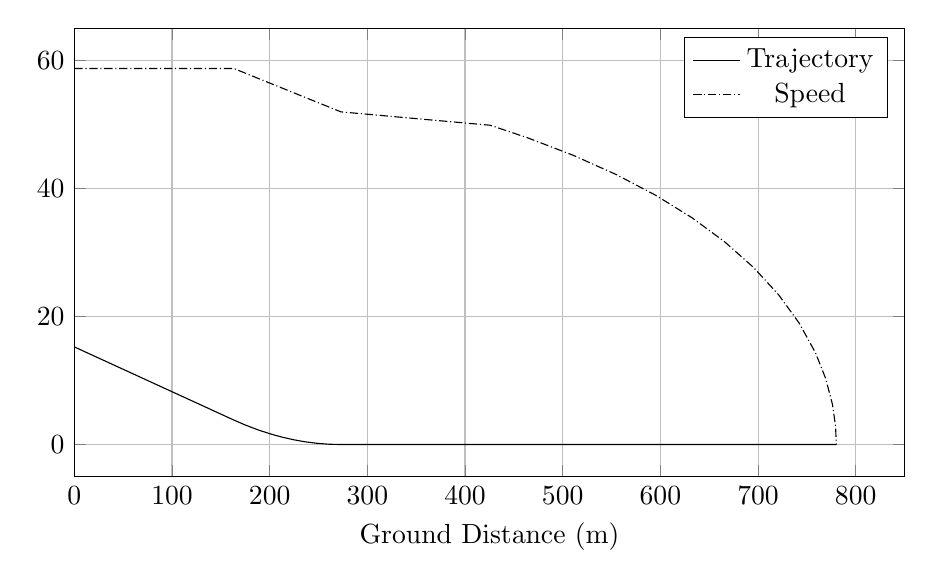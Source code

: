 %TrajectoryAndSpeed_vs_GroundDistance
\begin{tikzpicture}

\begin{axis}[
width=\textwidth,
height=0.6\textwidth,
scaled ticks=false, tick label style={/pgf/number format/fixed},
xmin=0.0,
xmax=850,
xlabel={Ground Distance (m)},
xmajorgrids,
ymin=-5.0,
ymax=65,
ylabel={ },
ymajorgrids,
legend entries = {Trajectory\\Speed\\}
]

\addplot [
color=black,
solid
]
table[row sep=crcr]{
0.0	15.24\\
163.126	3.833\\
175.323	3.028\\
187.519	2.318\\
199.715	1.702\\
211.911	1.182\\
224.107	0.756\\
236.303	0.425\\
248.499	0.189\\
260.696	0.047\\
272.892	0.0\\
273.616	0.0\\
280.847	0.0\\
332.325	0.0\\
383.104	0.0\\
393.177	0.0\\
403.223	0.0\\
413.241	0.0\\
423.232	0.0\\
425.227	0.0\\
425.386	0.0\\
425.45	0.0\\
425.49	0.0\\
425.519	0.0\\
425.534	0.0\\
425.549	0.0\\
425.556	0.0\\
425.559	0.0\\
425.56	0.0\\
425.56	0.0\\
425.561	0.0\\
425.564	0.0\\
425.6	0.0\\
425.961	0.0\\
429.56	0.0\\
464.836	0.0\\
510.874	0.0\\
554.476	0.0\\
595.05	0.0\\
632.247	0.0\\
665.804	0.0\\
695.468	0.0\\
721.0	0.0\\
742.182	0.0\\
758.824	0.0\\
769.173	0.0\\
776.155	0.0\\
779.325	0.0\\
780.182	0.0\\
};

\addplot [
color=black,
densely dashdotted
]
table[row sep=crcr]{
0.0	58.716\\
163.126	58.716\\
175.323	57.963\\
187.519	57.21\\
199.715	56.457\\
211.911	55.705\\
224.107	54.952\\
236.303	54.199\\
248.499	53.446\\
260.696	52.694\\
272.892	51.941\\
273.616	51.931\\
280.847	51.832\\
332.325	51.127\\
383.104	50.433\\
393.177	50.296\\
403.223	50.159\\
413.241	50.022\\
423.232	49.886\\
425.227	49.859\\
425.386	49.857\\
425.45	49.856\\
425.49	49.855\\
425.519	49.855\\
425.534	49.855\\
425.549	49.855\\
425.556	49.855\\
425.559	49.855\\
425.56	49.854\\
425.56	49.854\\
425.561	49.854\\
425.564	49.854\\
425.6	49.853\\
425.961	49.835\\
429.56	49.661\\
464.836	47.846\\
510.874	45.15\\
554.476	42.175\\
595.05	38.93\\
632.247	35.42\\
665.804	31.652\\
695.468	27.636\\
721.0	23.391\\
742.182	18.941\\
758.824	14.318\\
769.173	10.333\\
776.155	6.271\\
779.325	2.897\\
780.182	-5.738E-14\\
};
\end{axis}
\end{tikzpicture}%
